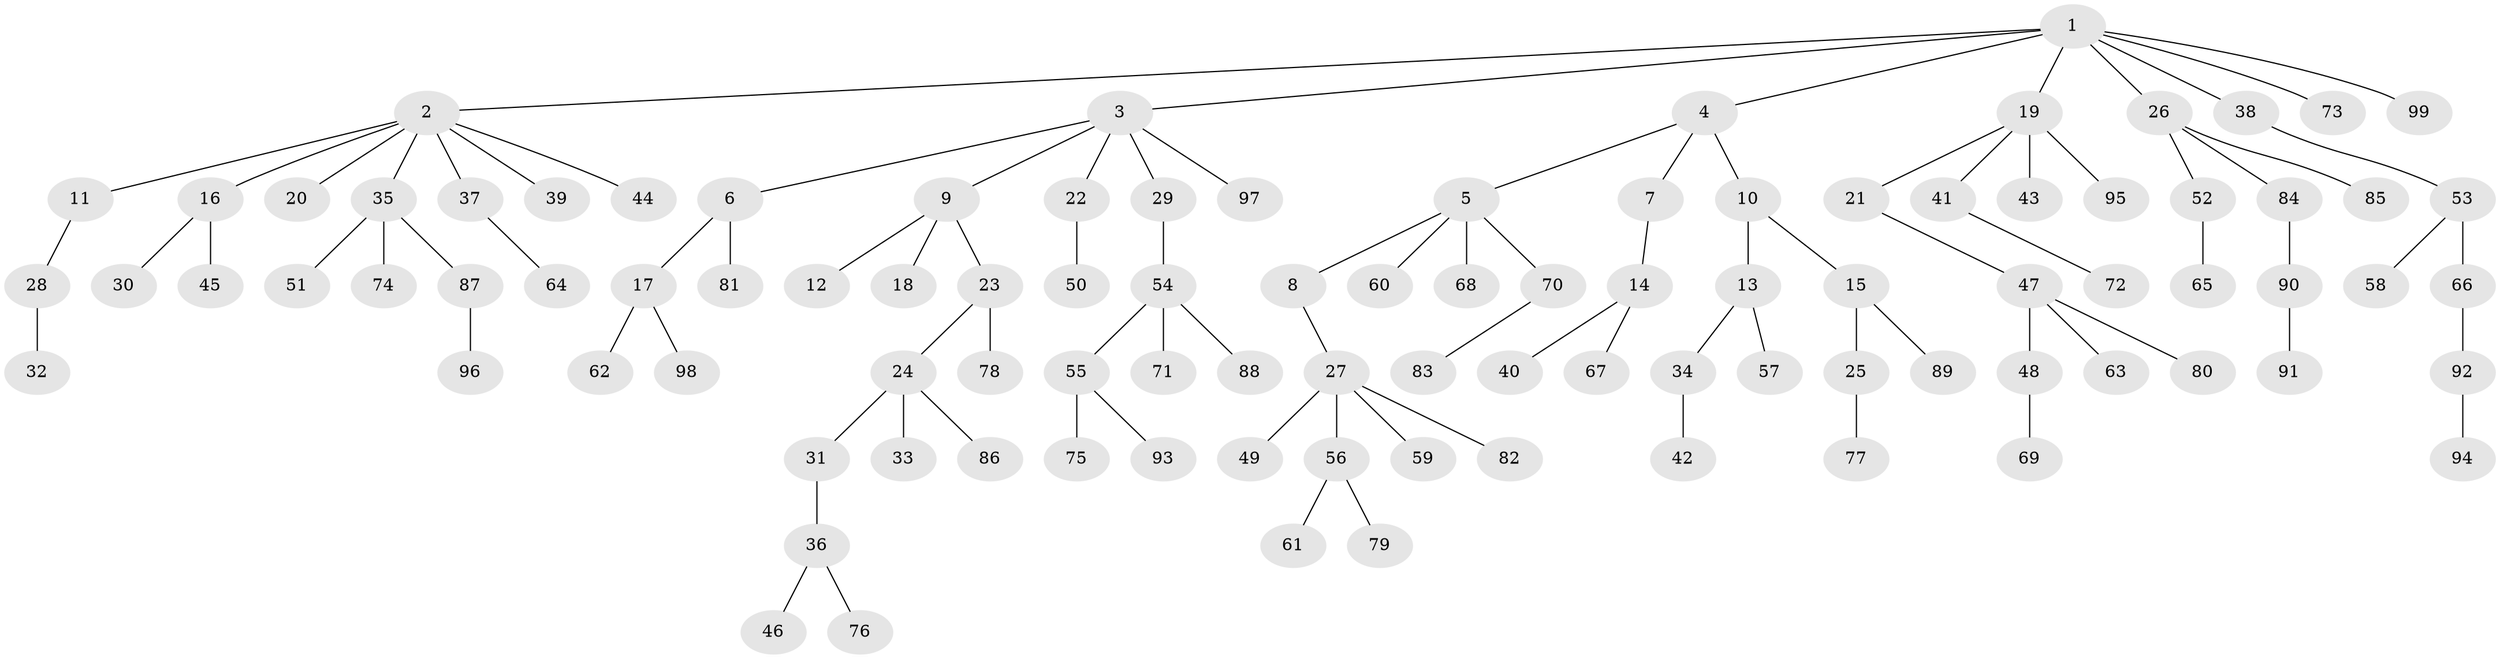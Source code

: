 // coarse degree distribution, {10: 0.014925373134328358, 7: 0.014925373134328358, 6: 0.014925373134328358, 5: 0.029850746268656716, 4: 0.05970149253731343, 2: 0.19402985074626866, 3: 0.08955223880597014, 1: 0.582089552238806}
// Generated by graph-tools (version 1.1) at 2025/52/02/27/25 19:52:11]
// undirected, 99 vertices, 98 edges
graph export_dot {
graph [start="1"]
  node [color=gray90,style=filled];
  1;
  2;
  3;
  4;
  5;
  6;
  7;
  8;
  9;
  10;
  11;
  12;
  13;
  14;
  15;
  16;
  17;
  18;
  19;
  20;
  21;
  22;
  23;
  24;
  25;
  26;
  27;
  28;
  29;
  30;
  31;
  32;
  33;
  34;
  35;
  36;
  37;
  38;
  39;
  40;
  41;
  42;
  43;
  44;
  45;
  46;
  47;
  48;
  49;
  50;
  51;
  52;
  53;
  54;
  55;
  56;
  57;
  58;
  59;
  60;
  61;
  62;
  63;
  64;
  65;
  66;
  67;
  68;
  69;
  70;
  71;
  72;
  73;
  74;
  75;
  76;
  77;
  78;
  79;
  80;
  81;
  82;
  83;
  84;
  85;
  86;
  87;
  88;
  89;
  90;
  91;
  92;
  93;
  94;
  95;
  96;
  97;
  98;
  99;
  1 -- 2;
  1 -- 3;
  1 -- 4;
  1 -- 19;
  1 -- 26;
  1 -- 38;
  1 -- 73;
  1 -- 99;
  2 -- 11;
  2 -- 16;
  2 -- 20;
  2 -- 35;
  2 -- 37;
  2 -- 39;
  2 -- 44;
  3 -- 6;
  3 -- 9;
  3 -- 22;
  3 -- 29;
  3 -- 97;
  4 -- 5;
  4 -- 7;
  4 -- 10;
  5 -- 8;
  5 -- 60;
  5 -- 68;
  5 -- 70;
  6 -- 17;
  6 -- 81;
  7 -- 14;
  8 -- 27;
  9 -- 12;
  9 -- 18;
  9 -- 23;
  10 -- 13;
  10 -- 15;
  11 -- 28;
  13 -- 34;
  13 -- 57;
  14 -- 40;
  14 -- 67;
  15 -- 25;
  15 -- 89;
  16 -- 30;
  16 -- 45;
  17 -- 62;
  17 -- 98;
  19 -- 21;
  19 -- 41;
  19 -- 43;
  19 -- 95;
  21 -- 47;
  22 -- 50;
  23 -- 24;
  23 -- 78;
  24 -- 31;
  24 -- 33;
  24 -- 86;
  25 -- 77;
  26 -- 52;
  26 -- 84;
  26 -- 85;
  27 -- 49;
  27 -- 56;
  27 -- 59;
  27 -- 82;
  28 -- 32;
  29 -- 54;
  31 -- 36;
  34 -- 42;
  35 -- 51;
  35 -- 74;
  35 -- 87;
  36 -- 46;
  36 -- 76;
  37 -- 64;
  38 -- 53;
  41 -- 72;
  47 -- 48;
  47 -- 63;
  47 -- 80;
  48 -- 69;
  52 -- 65;
  53 -- 58;
  53 -- 66;
  54 -- 55;
  54 -- 71;
  54 -- 88;
  55 -- 75;
  55 -- 93;
  56 -- 61;
  56 -- 79;
  66 -- 92;
  70 -- 83;
  84 -- 90;
  87 -- 96;
  90 -- 91;
  92 -- 94;
}
